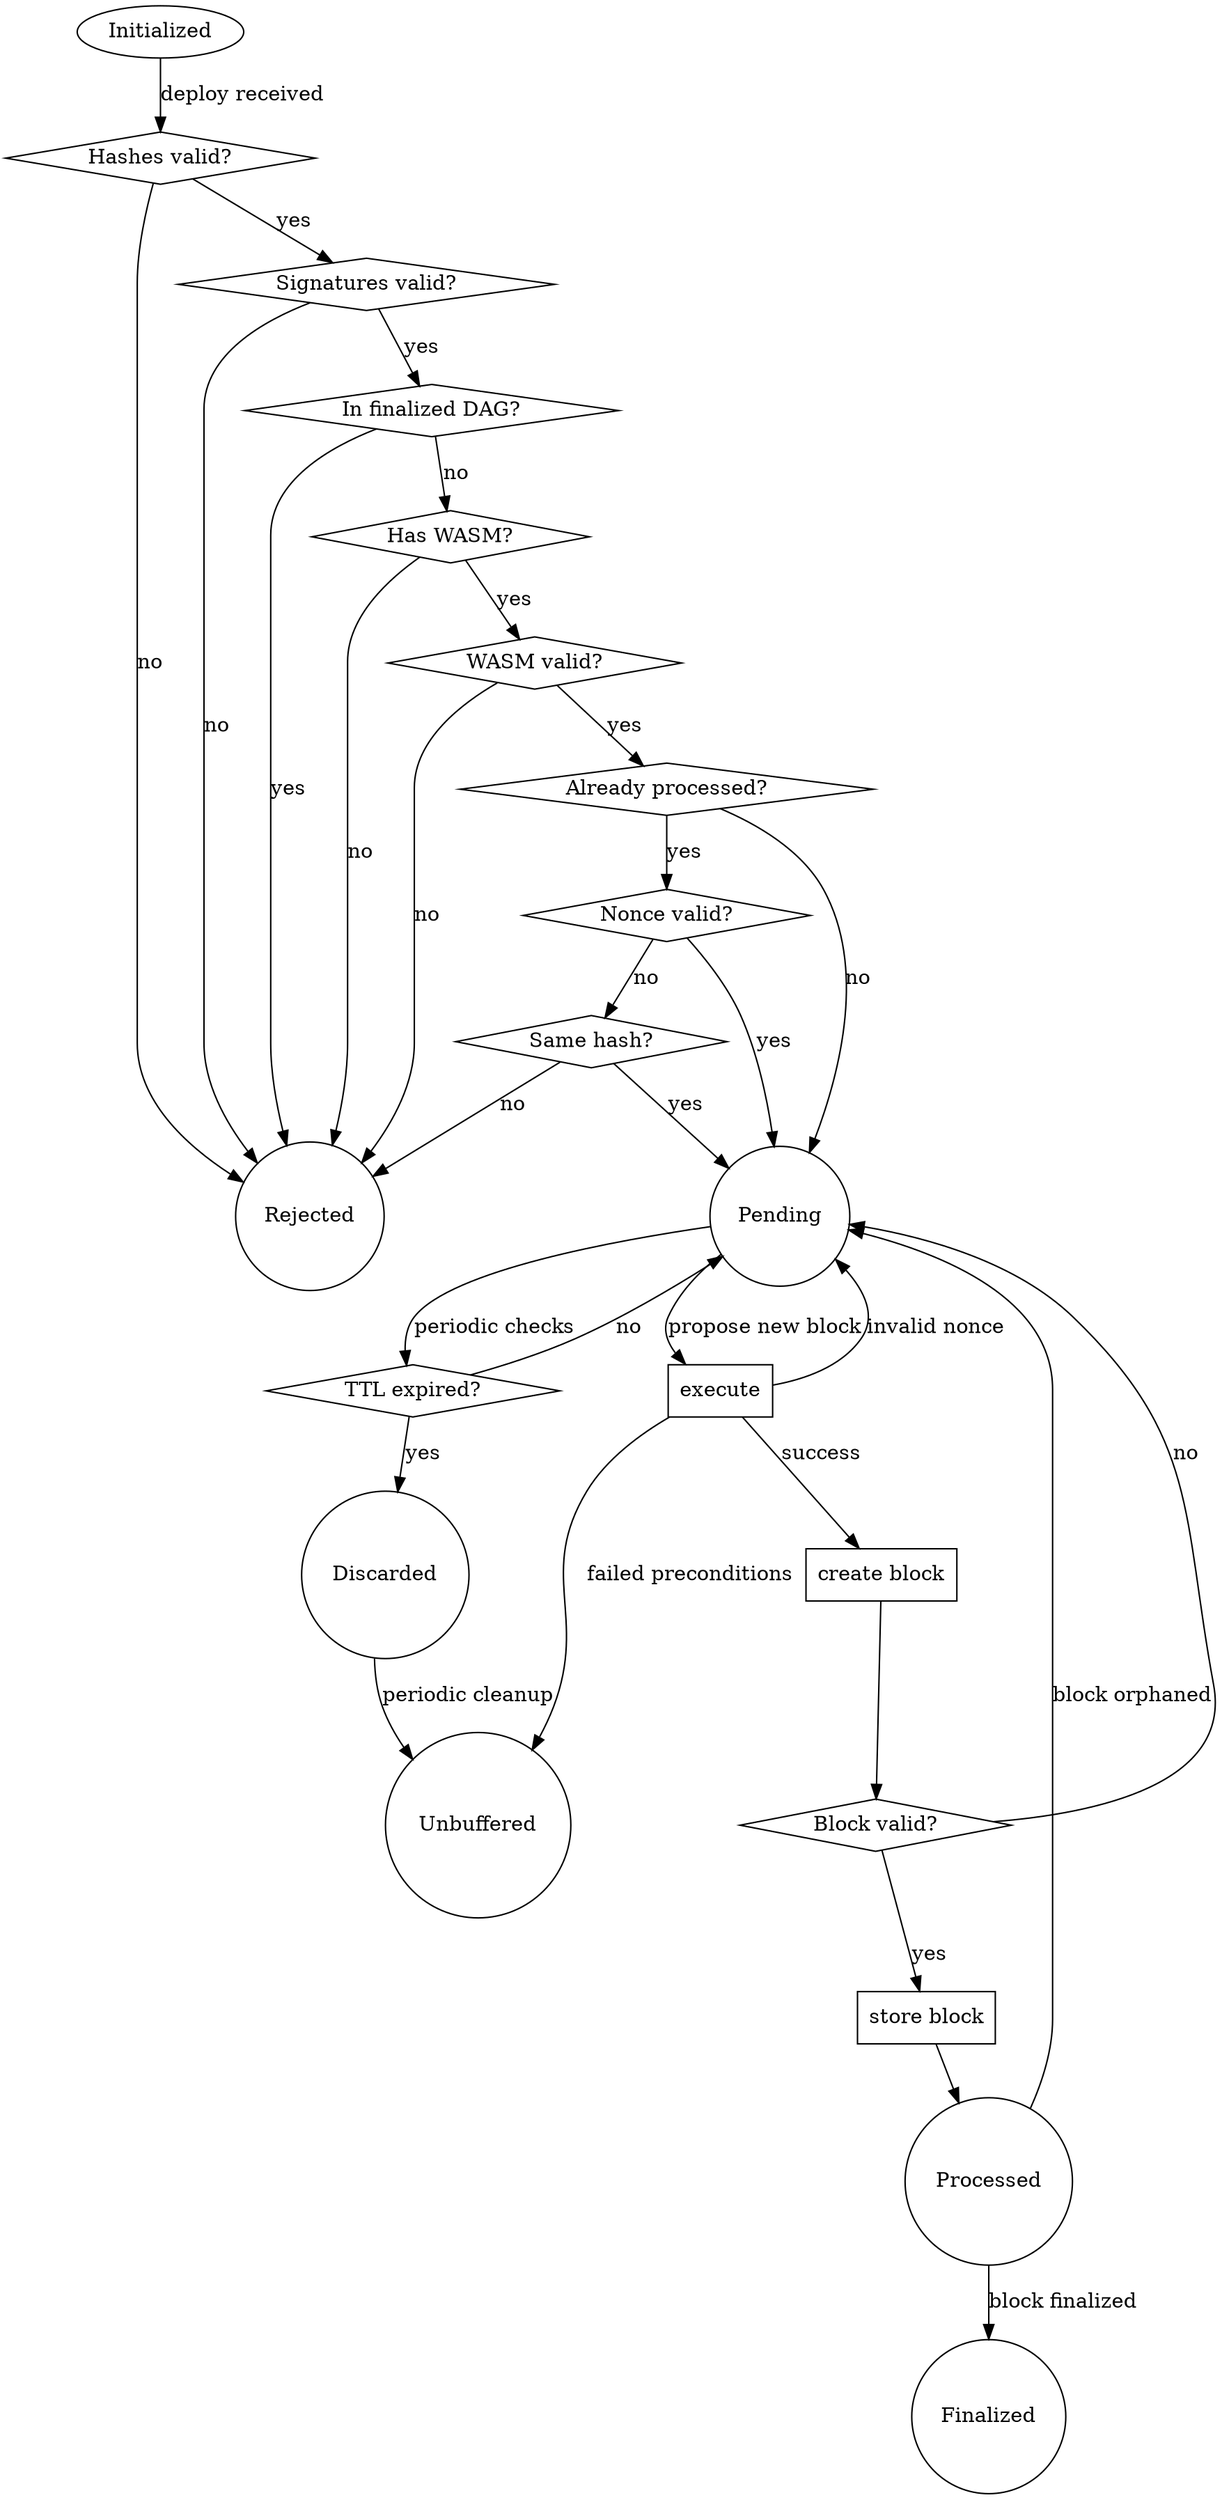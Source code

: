 digraph deploy_processing_finite_state_machine {
/*
    For visualisation install the Graphviz package: https://www.graphviz.org
    Compile to image using the example command: dot -Gdpi=100 -Tjpeg -o deploys.jpeg deploys_processing_fsm.gv

    Don't forget to update the docs/deploys_processing.svg on change
*/
	initialized[shape="ellipse" label="Initialized"];
	rejected[shape="circle" label="Rejected"];
	check_hashes[shape="diamond" label="Hashes valid?"];
	check_signatures[shape="diamond" label="Signatures valid?"];
	check_preexistence[shape="diamond" label="In finalized DAG?"];
	check_session_and_payment_code[shape="diamond" label="Has WASM?"];
	check_nonce_step_one[shape="diamond" label="Already processed?"]
	check_nonce_step_two[shape="diamond" label="Nonce valid?"]
	check_nonce_step_three[shape="diamond" label="Same hash?"];
	check_wasm[shape="diamond" label="WASM valid?"];
	check_ttl[shape="diamond" label="TTL expired?"];

	pending[shape="circle" label="Pending"];
	processed[shape="circle" label="Processed"];
	finalized[shape="circle" label="Finalized"];
	discarded[shape="circle" label="Discarded"];
	deleted[shape="circle" label="Unbuffered"];

	check_computation_result[shape="box" label="execute"];
	check_block[shape="diamond" label="Block valid?"];
	create_block[shape="box" label="create block"];
	store_block[shape="box" label="store block"];

	initialized -> check_hashes [label="deploy received"];

	check_hashes -> check_signatures [label="yes"];
	check_hashes -> rejected [label="no"];

	check_signatures -> check_preexistence [label="yes"];
	check_signatures -> rejected [label="no"];

	check_preexistence -> check_session_and_payment_code [label="no"];
	check_preexistence -> rejected [label="yes"];

	check_session_and_payment_code -> check_wasm [label="yes"];
	check_session_and_payment_code -> rejected [label="no"];

	check_wasm -> check_nonce_step_one [label="yes"];
	check_wasm -> rejected [label="no"];

	check_nonce_step_one -> pending [label="no"];
	check_nonce_step_one -> check_nonce_step_two [label="yes"];

	check_nonce_step_two -> pending [label="yes"];
	check_nonce_step_two -> check_nonce_step_three [label="no"];

	check_nonce_step_three -> pending [label="yes"];
	check_nonce_step_three -> rejected [label="no"];

	pending -> check_computation_result [label="propose new block"];
	pending -> check_ttl [label="periodic checks"];
	check_ttl -> pending [label="no"];
	check_ttl -> discarded [label="yes"];

	discarded -> deleted [label="periodic cleanup"];

	check_computation_result -> deleted [label="failed preconditions"];
	check_computation_result -> pending [label="invalid nonce"];
	check_computation_result -> create_block [label="success"];

	create_block -> check_block;

	check_block -> store_block [label="yes"];
	check_block -> pending [label="no"];

	store_block -> processed;
	processed -> pending [label="block orphaned"];
	processed -> finalized [label="block finalized"];
}
